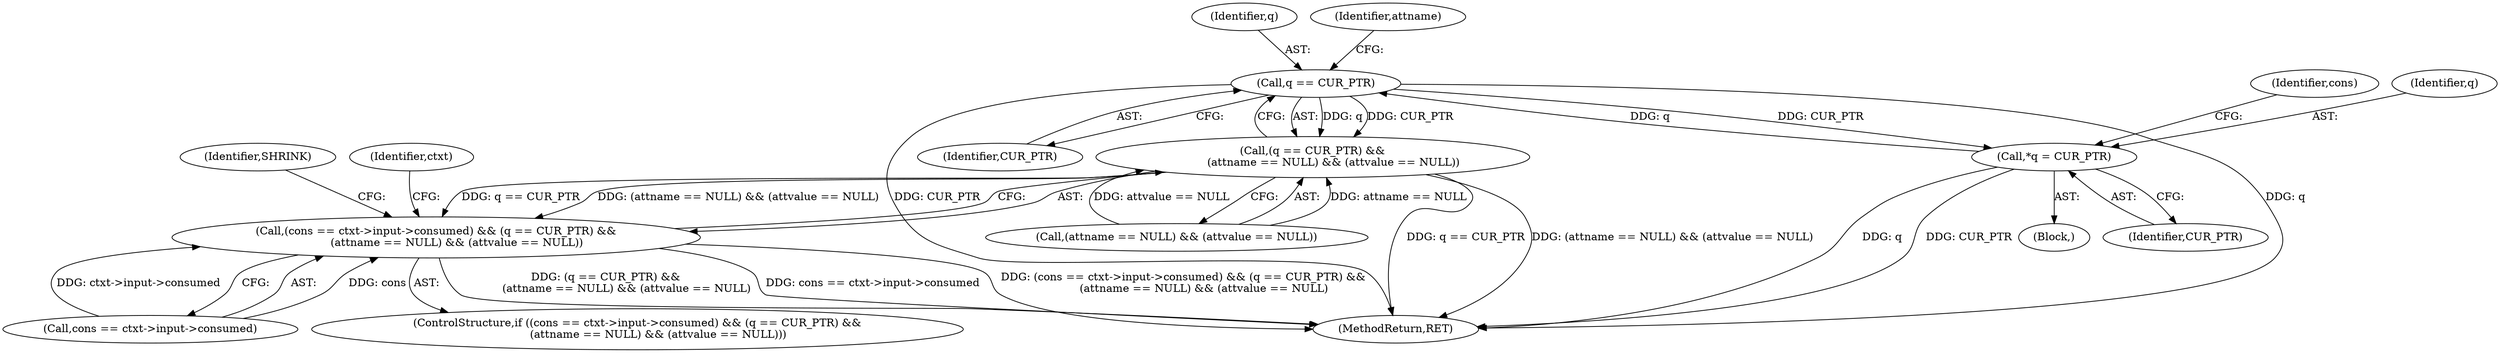 digraph "0_Chrome_d0947db40187f4708c58e64cbd6013faf9eddeed_32@pointer" {
"1000389" [label="(Call,q == CUR_PTR)"];
"1000177" [label="(Call,*q = CUR_PTR)"];
"1000389" [label="(Call,q == CUR_PTR)"];
"1000388" [label="(Call,(q == CUR_PTR) &&\n            (attname == NULL) && (attvalue == NULL))"];
"1000380" [label="(Call,(cons == ctxt->input->consumed) && (q == CUR_PTR) &&\n            (attname == NULL) && (attvalue == NULL))"];
"1000389" [label="(Call,q == CUR_PTR)"];
"1000390" [label="(Identifier,q)"];
"1000391" [label="(Identifier,CUR_PTR)"];
"1000175" [label="(Block,)"];
"1000177" [label="(Call,*q = CUR_PTR)"];
"1000380" [label="(Call,(cons == ctxt->input->consumed) && (q == CUR_PTR) &&\n            (attname == NULL) && (attvalue == NULL))"];
"1000178" [label="(Identifier,q)"];
"1000381" [label="(Call,cons == ctxt->input->consumed)"];
"1000405" [label="(Identifier,SHRINK)"];
"1000392" [label="(Call,(attname == NULL) && (attvalue == NULL))"];
"1000379" [label="(ControlStructure,if ((cons == ctxt->input->consumed) && (q == CUR_PTR) &&\n            (attname == NULL) && (attvalue == NULL)))"];
"1000394" [label="(Identifier,attname)"];
"1000182" [label="(Identifier,cons)"];
"1000401" [label="(Identifier,ctxt)"];
"1000388" [label="(Call,(q == CUR_PTR) &&\n            (attname == NULL) && (attvalue == NULL))"];
"1000473" [label="(MethodReturn,RET)"];
"1000179" [label="(Identifier,CUR_PTR)"];
"1000389" -> "1000388"  [label="AST: "];
"1000389" -> "1000391"  [label="CFG: "];
"1000390" -> "1000389"  [label="AST: "];
"1000391" -> "1000389"  [label="AST: "];
"1000394" -> "1000389"  [label="CFG: "];
"1000388" -> "1000389"  [label="CFG: "];
"1000389" -> "1000473"  [label="DDG: q"];
"1000389" -> "1000473"  [label="DDG: CUR_PTR"];
"1000389" -> "1000177"  [label="DDG: CUR_PTR"];
"1000389" -> "1000388"  [label="DDG: q"];
"1000389" -> "1000388"  [label="DDG: CUR_PTR"];
"1000177" -> "1000389"  [label="DDG: q"];
"1000177" -> "1000175"  [label="AST: "];
"1000177" -> "1000179"  [label="CFG: "];
"1000178" -> "1000177"  [label="AST: "];
"1000179" -> "1000177"  [label="AST: "];
"1000182" -> "1000177"  [label="CFG: "];
"1000177" -> "1000473"  [label="DDG: q"];
"1000177" -> "1000473"  [label="DDG: CUR_PTR"];
"1000388" -> "1000380"  [label="AST: "];
"1000388" -> "1000392"  [label="CFG: "];
"1000392" -> "1000388"  [label="AST: "];
"1000380" -> "1000388"  [label="CFG: "];
"1000388" -> "1000473"  [label="DDG: q == CUR_PTR"];
"1000388" -> "1000473"  [label="DDG: (attname == NULL) && (attvalue == NULL)"];
"1000388" -> "1000380"  [label="DDG: q == CUR_PTR"];
"1000388" -> "1000380"  [label="DDG: (attname == NULL) && (attvalue == NULL)"];
"1000392" -> "1000388"  [label="DDG: attname == NULL"];
"1000392" -> "1000388"  [label="DDG: attvalue == NULL"];
"1000380" -> "1000379"  [label="AST: "];
"1000380" -> "1000381"  [label="CFG: "];
"1000381" -> "1000380"  [label="AST: "];
"1000401" -> "1000380"  [label="CFG: "];
"1000405" -> "1000380"  [label="CFG: "];
"1000380" -> "1000473"  [label="DDG: (cons == ctxt->input->consumed) && (q == CUR_PTR) &&\n            (attname == NULL) && (attvalue == NULL)"];
"1000380" -> "1000473"  [label="DDG: (q == CUR_PTR) &&\n            (attname == NULL) && (attvalue == NULL)"];
"1000380" -> "1000473"  [label="DDG: cons == ctxt->input->consumed"];
"1000381" -> "1000380"  [label="DDG: cons"];
"1000381" -> "1000380"  [label="DDG: ctxt->input->consumed"];
}
